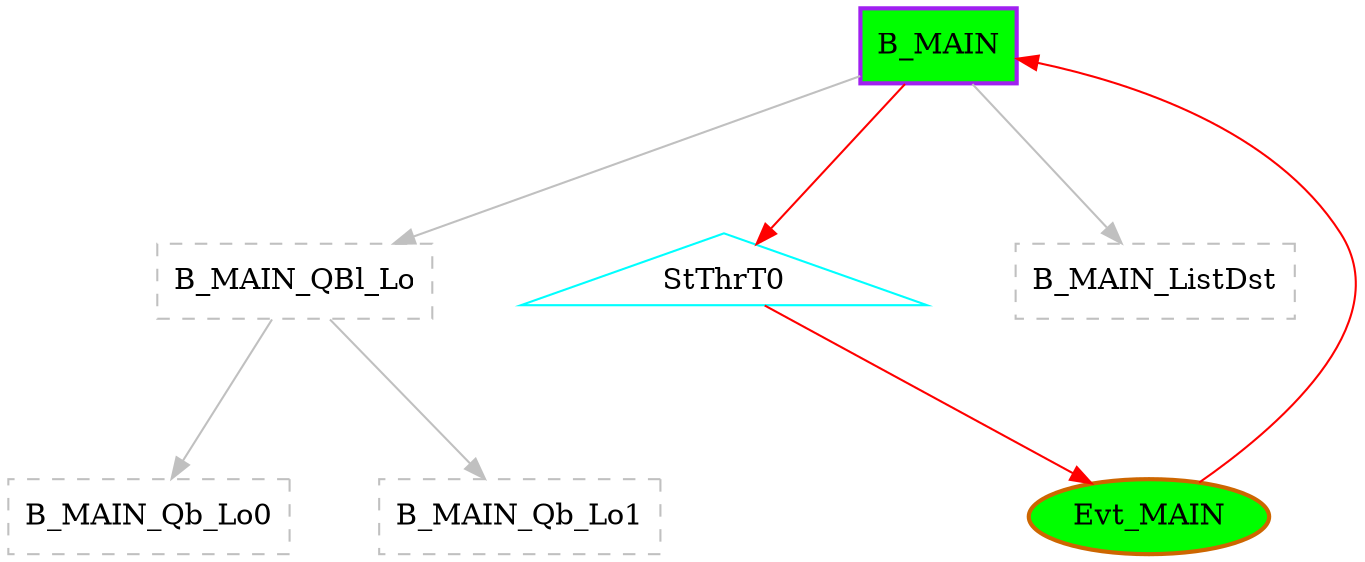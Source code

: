 digraph G {
graph [root="Demo",rankdir   = TB, nodesep           = 0.6, mindist     = 1.0, ranksep = 1.0, overlap = false]
node [style     = "filled", fillcolor = "white", color = "black"]
B_MAIN[cpu="0", flags="0x00108107", type="block", tperiod="100000000", pattern="MAIN", patentry="false", patexit="true", beamproc="undefined", bpentry="false", bpexit="false", qlo="true", qhi="false", qil="false", shape     = "rectangle", fillcolor = "green", penwidth=2, color = "purple"];
Evt_MAIN[cpu="0", flags="0x00002102", type="tmsg", toffs="0", pattern="MAIN", patentry="true", patexit="false", beamproc="undefined", bpentry="false", bpexit="false", fid="1", gid="0", evtno="1", beamin="0", bpcstart="0", sid="0", bpid="0", reqnobeam="0", vacc="0", id="0x1000001000000000", par="0x0000000000000001", tef="0", shape     = "oval", fillcolor = "green", penwidth=2, color = "darkorange3"];
StThrT0[cpu="0", flags="0x0000000e", type="startthread", toffs="0", pattern="MAIN", patentry="false", patexit="false", beamproc="undefined", bpentry="false", bpexit="false", startoffs="0", thread="0", shape     = "triangle", color  = "cyan", fillcolor = "white"];
B_MAIN_QBl_Lo[cpu="0", flags="0x00000009", type="qinfo", shape = "rectangle", color = "gray", style = "dashed, filled"];
B_MAIN_Qb_Lo0[cpu="0", flags="0x0000000a", type="qbuf", shape = "rectangle", color = "gray", style = "dashed, filled"];
B_MAIN_Qb_Lo1[cpu="0", flags="0x0000000a", type="qbuf", shape = "rectangle", color = "gray", style = "dashed, filled"];
B_MAIN_ListDst[cpu="0", flags="0x0000000c", type="listdst", shape = "rectangle", color = "gray", style = "dashed, filled"];
B_MAIN->B_MAIN_ListDst [type="listdst", color = "gray"];
B_MAIN->B_MAIN_QBl_Lo [type="priolo", color = "gray"];
Evt_MAIN->B_MAIN [type="defdst", color = "red"];
StThrT0->Evt_MAIN [type="defdst", color = "red"];
B_MAIN_QBl_Lo->B_MAIN_Qb_Lo0 [type="meta", color = "gray"];
B_MAIN_QBl_Lo->B_MAIN_Qb_Lo1 [type="meta", color = "gray"];
B_MAIN->StThrT0 [type="defdst", color = "red"];
}
